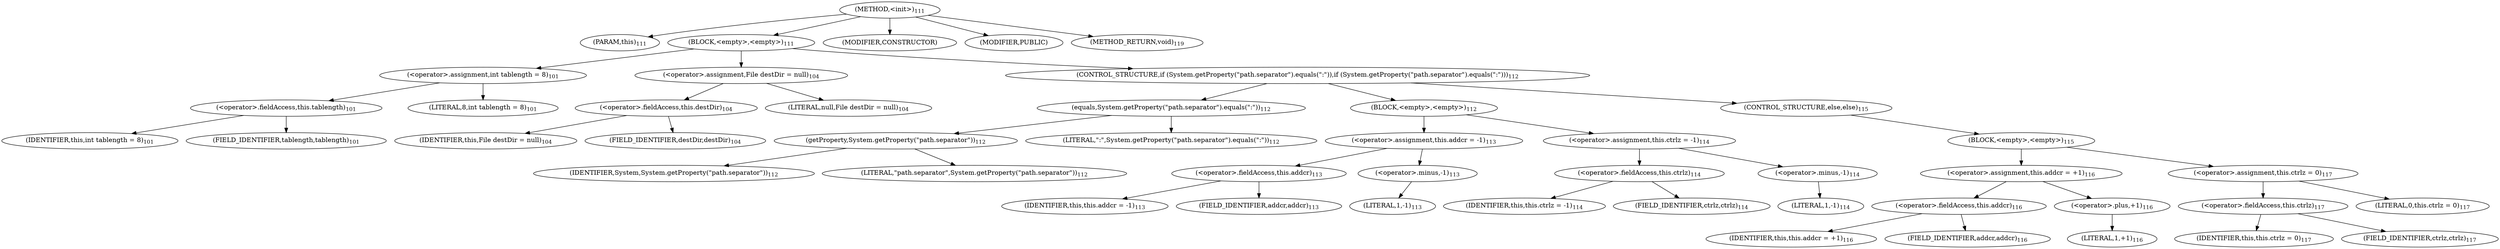 digraph "&lt;init&gt;" {  
"42" [label = <(METHOD,&lt;init&gt;)<SUB>111</SUB>> ]
"43" [label = <(PARAM,this)<SUB>111</SUB>> ]
"44" [label = <(BLOCK,&lt;empty&gt;,&lt;empty&gt;)<SUB>111</SUB>> ]
"45" [label = <(&lt;operator&gt;.assignment,int tablength = 8)<SUB>101</SUB>> ]
"46" [label = <(&lt;operator&gt;.fieldAccess,this.tablength)<SUB>101</SUB>> ]
"47" [label = <(IDENTIFIER,this,int tablength = 8)<SUB>101</SUB>> ]
"48" [label = <(FIELD_IDENTIFIER,tablength,tablength)<SUB>101</SUB>> ]
"49" [label = <(LITERAL,8,int tablength = 8)<SUB>101</SUB>> ]
"50" [label = <(&lt;operator&gt;.assignment,File destDir = null)<SUB>104</SUB>> ]
"51" [label = <(&lt;operator&gt;.fieldAccess,this.destDir)<SUB>104</SUB>> ]
"52" [label = <(IDENTIFIER,this,File destDir = null)<SUB>104</SUB>> ]
"53" [label = <(FIELD_IDENTIFIER,destDir,destDir)<SUB>104</SUB>> ]
"54" [label = <(LITERAL,null,File destDir = null)<SUB>104</SUB>> ]
"55" [label = <(CONTROL_STRUCTURE,if (System.getProperty(&quot;path.separator&quot;).equals(&quot;:&quot;)),if (System.getProperty(&quot;path.separator&quot;).equals(&quot;:&quot;)))<SUB>112</SUB>> ]
"56" [label = <(equals,System.getProperty(&quot;path.separator&quot;).equals(&quot;:&quot;))<SUB>112</SUB>> ]
"57" [label = <(getProperty,System.getProperty(&quot;path.separator&quot;))<SUB>112</SUB>> ]
"58" [label = <(IDENTIFIER,System,System.getProperty(&quot;path.separator&quot;))<SUB>112</SUB>> ]
"59" [label = <(LITERAL,&quot;path.separator&quot;,System.getProperty(&quot;path.separator&quot;))<SUB>112</SUB>> ]
"60" [label = <(LITERAL,&quot;:&quot;,System.getProperty(&quot;path.separator&quot;).equals(&quot;:&quot;))<SUB>112</SUB>> ]
"61" [label = <(BLOCK,&lt;empty&gt;,&lt;empty&gt;)<SUB>112</SUB>> ]
"62" [label = <(&lt;operator&gt;.assignment,this.addcr = -1)<SUB>113</SUB>> ]
"63" [label = <(&lt;operator&gt;.fieldAccess,this.addcr)<SUB>113</SUB>> ]
"64" [label = <(IDENTIFIER,this,this.addcr = -1)<SUB>113</SUB>> ]
"65" [label = <(FIELD_IDENTIFIER,addcr,addcr)<SUB>113</SUB>> ]
"66" [label = <(&lt;operator&gt;.minus,-1)<SUB>113</SUB>> ]
"67" [label = <(LITERAL,1,-1)<SUB>113</SUB>> ]
"68" [label = <(&lt;operator&gt;.assignment,this.ctrlz = -1)<SUB>114</SUB>> ]
"69" [label = <(&lt;operator&gt;.fieldAccess,this.ctrlz)<SUB>114</SUB>> ]
"70" [label = <(IDENTIFIER,this,this.ctrlz = -1)<SUB>114</SUB>> ]
"71" [label = <(FIELD_IDENTIFIER,ctrlz,ctrlz)<SUB>114</SUB>> ]
"72" [label = <(&lt;operator&gt;.minus,-1)<SUB>114</SUB>> ]
"73" [label = <(LITERAL,1,-1)<SUB>114</SUB>> ]
"74" [label = <(CONTROL_STRUCTURE,else,else)<SUB>115</SUB>> ]
"75" [label = <(BLOCK,&lt;empty&gt;,&lt;empty&gt;)<SUB>115</SUB>> ]
"76" [label = <(&lt;operator&gt;.assignment,this.addcr = +1)<SUB>116</SUB>> ]
"77" [label = <(&lt;operator&gt;.fieldAccess,this.addcr)<SUB>116</SUB>> ]
"78" [label = <(IDENTIFIER,this,this.addcr = +1)<SUB>116</SUB>> ]
"79" [label = <(FIELD_IDENTIFIER,addcr,addcr)<SUB>116</SUB>> ]
"80" [label = <(&lt;operator&gt;.plus,+1)<SUB>116</SUB>> ]
"81" [label = <(LITERAL,1,+1)<SUB>116</SUB>> ]
"82" [label = <(&lt;operator&gt;.assignment,this.ctrlz = 0)<SUB>117</SUB>> ]
"83" [label = <(&lt;operator&gt;.fieldAccess,this.ctrlz)<SUB>117</SUB>> ]
"84" [label = <(IDENTIFIER,this,this.ctrlz = 0)<SUB>117</SUB>> ]
"85" [label = <(FIELD_IDENTIFIER,ctrlz,ctrlz)<SUB>117</SUB>> ]
"86" [label = <(LITERAL,0,this.ctrlz = 0)<SUB>117</SUB>> ]
"87" [label = <(MODIFIER,CONSTRUCTOR)> ]
"88" [label = <(MODIFIER,PUBLIC)> ]
"89" [label = <(METHOD_RETURN,void)<SUB>119</SUB>> ]
  "42" -> "43" 
  "42" -> "44" 
  "42" -> "87" 
  "42" -> "88" 
  "42" -> "89" 
  "44" -> "45" 
  "44" -> "50" 
  "44" -> "55" 
  "45" -> "46" 
  "45" -> "49" 
  "46" -> "47" 
  "46" -> "48" 
  "50" -> "51" 
  "50" -> "54" 
  "51" -> "52" 
  "51" -> "53" 
  "55" -> "56" 
  "55" -> "61" 
  "55" -> "74" 
  "56" -> "57" 
  "56" -> "60" 
  "57" -> "58" 
  "57" -> "59" 
  "61" -> "62" 
  "61" -> "68" 
  "62" -> "63" 
  "62" -> "66" 
  "63" -> "64" 
  "63" -> "65" 
  "66" -> "67" 
  "68" -> "69" 
  "68" -> "72" 
  "69" -> "70" 
  "69" -> "71" 
  "72" -> "73" 
  "74" -> "75" 
  "75" -> "76" 
  "75" -> "82" 
  "76" -> "77" 
  "76" -> "80" 
  "77" -> "78" 
  "77" -> "79" 
  "80" -> "81" 
  "82" -> "83" 
  "82" -> "86" 
  "83" -> "84" 
  "83" -> "85" 
}
